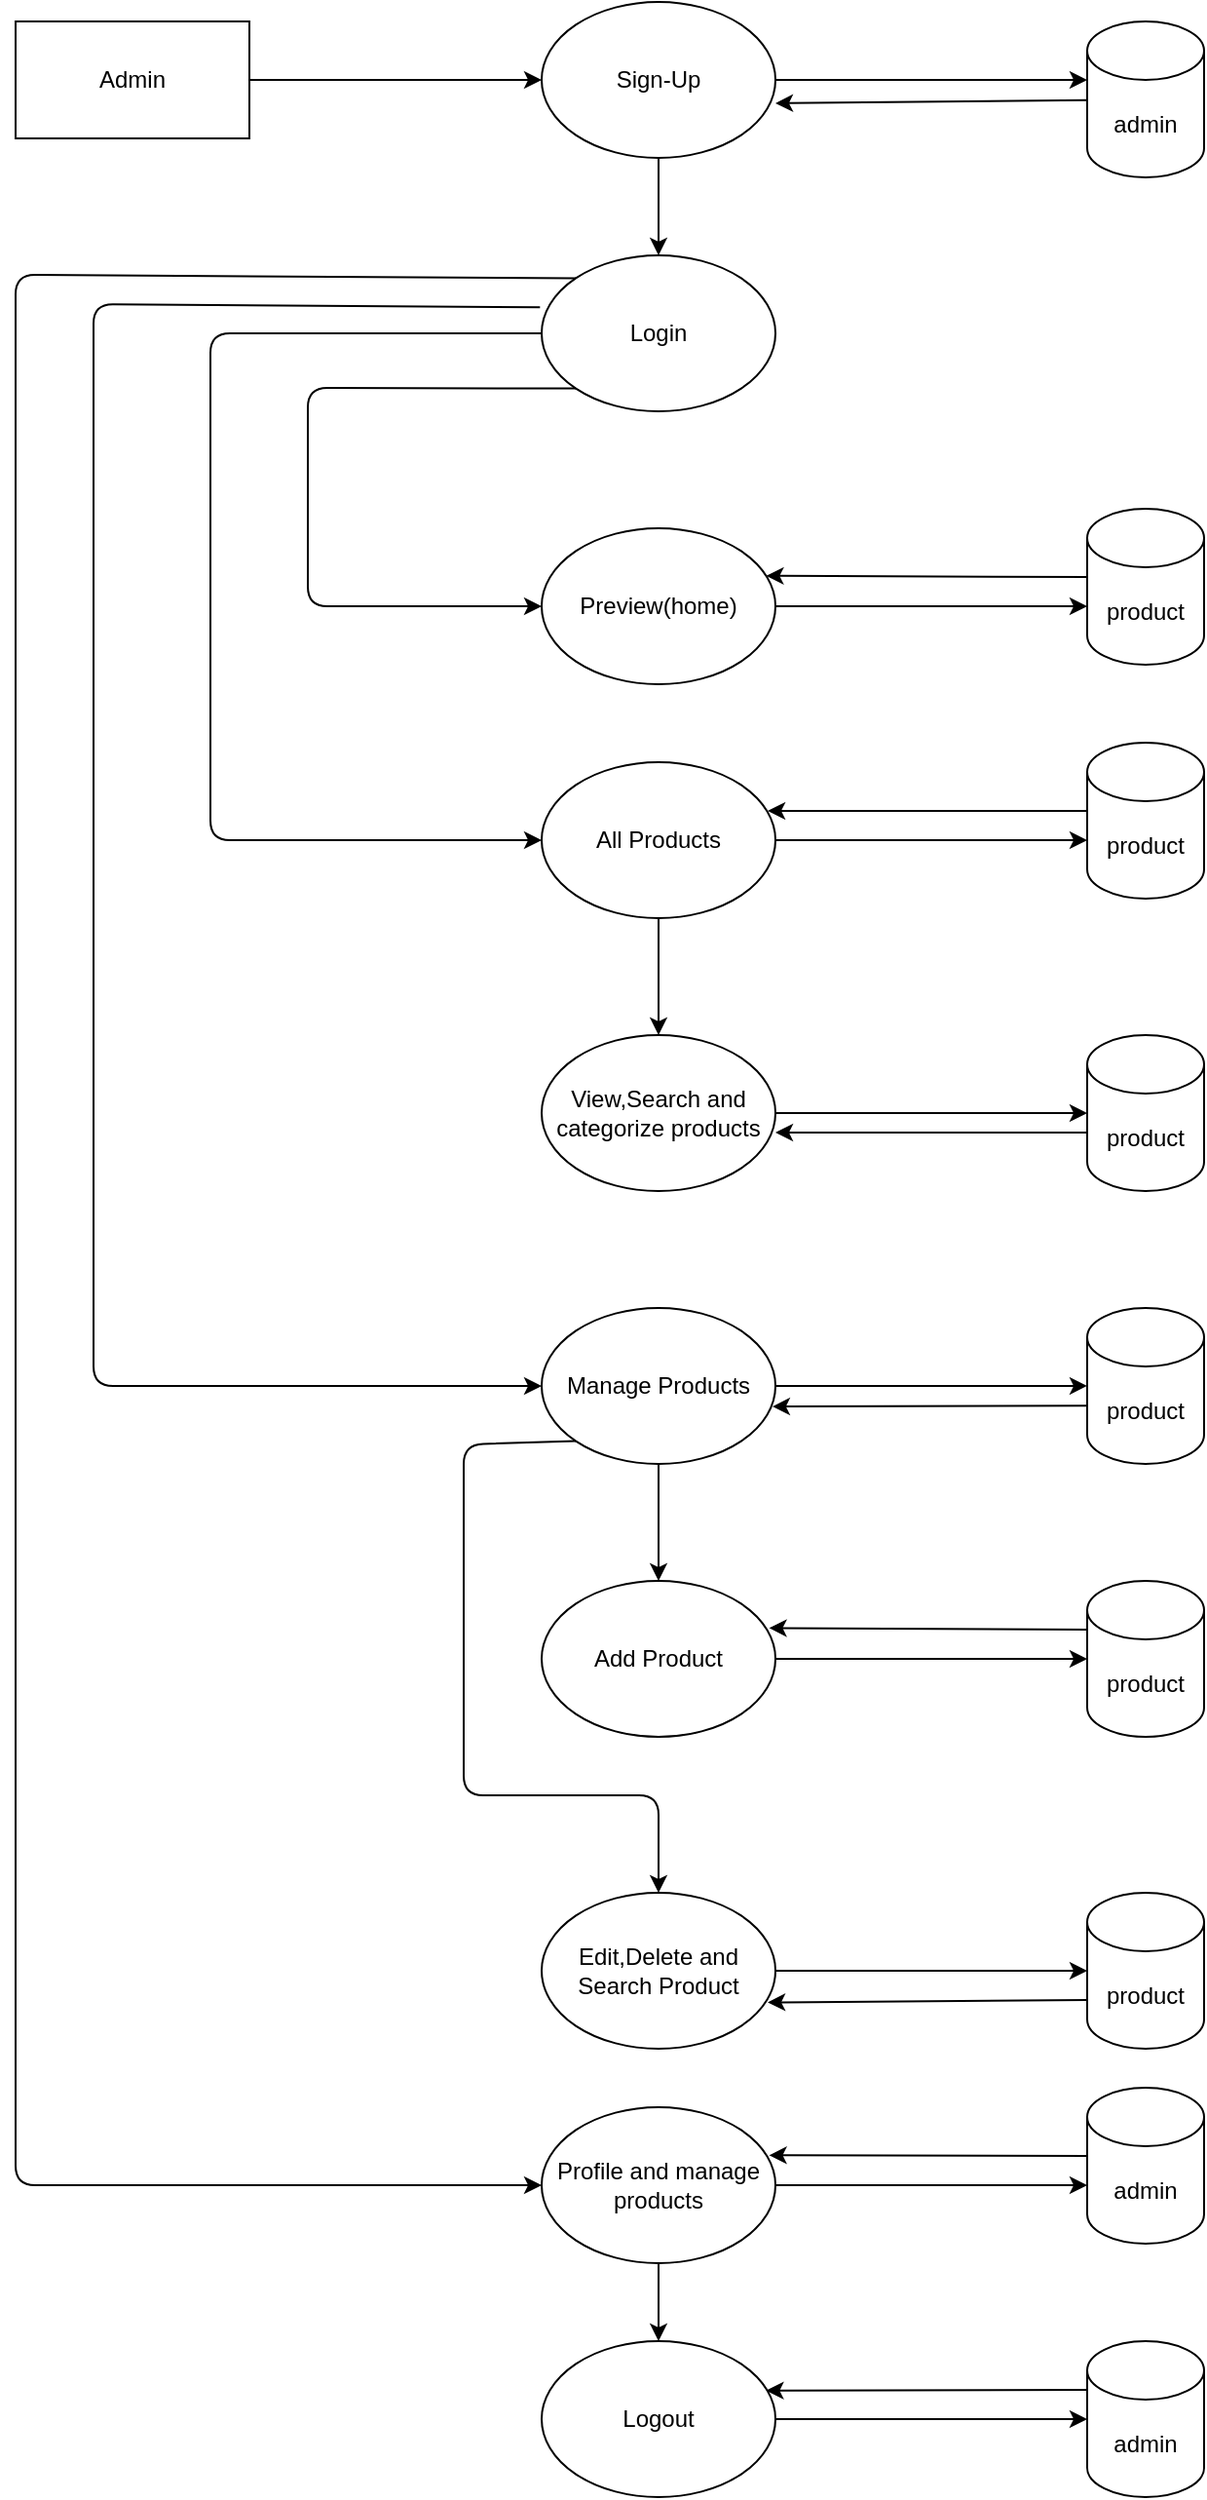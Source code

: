 <mxfile>
    <diagram id="Kxfsartr6Xaz31D4B9rB" name="Page-1">
        <mxGraphModel dx="1216" dy="779" grid="1" gridSize="10" guides="1" tooltips="1" connect="1" arrows="1" fold="1" page="1" pageScale="1" pageWidth="850" pageHeight="1100" math="0" shadow="0">
            <root>
                <mxCell id="0"/>
                <mxCell id="1" parent="0"/>
                <mxCell id="5" style="edgeStyle=none;html=1;entryX=0;entryY=0.5;entryDx=0;entryDy=0;" parent="1" source="2" target="3" edge="1">
                    <mxGeometry relative="1" as="geometry"/>
                </mxCell>
                <mxCell id="2" value="Admin" style="rounded=0;whiteSpace=wrap;html=1;" parent="1" vertex="1">
                    <mxGeometry x="60" y="50" width="120" height="60" as="geometry"/>
                </mxCell>
                <mxCell id="6" style="edgeStyle=none;html=1;entryX=0;entryY=0.5;entryDx=0;entryDy=0;" parent="1" source="3" edge="1">
                    <mxGeometry relative="1" as="geometry">
                        <mxPoint x="610" y="80" as="targetPoint"/>
                    </mxGeometry>
                </mxCell>
                <mxCell id="8" style="edgeStyle=none;html=1;entryX=0.5;entryY=0;entryDx=0;entryDy=0;" parent="1" source="3" target="7" edge="1">
                    <mxGeometry relative="1" as="geometry"/>
                </mxCell>
                <mxCell id="3" value="Sign-Up" style="ellipse;whiteSpace=wrap;html=1;" parent="1" vertex="1">
                    <mxGeometry x="330" y="40" width="120" height="80" as="geometry"/>
                </mxCell>
                <mxCell id="10" style="edgeStyle=none;html=1;entryX=0;entryY=0.5;entryDx=0;entryDy=0;exitX=0;exitY=1;exitDx=0;exitDy=0;" parent="1" source="7" target="9" edge="1">
                    <mxGeometry relative="1" as="geometry">
                        <Array as="points">
                            <mxPoint x="210" y="238"/>
                            <mxPoint x="210" y="350"/>
                        </Array>
                    </mxGeometry>
                </mxCell>
                <mxCell id="14" style="edgeStyle=none;html=1;exitX=0;exitY=0.5;exitDx=0;exitDy=0;entryX=0;entryY=0.5;entryDx=0;entryDy=0;" parent="1" source="7" target="13" edge="1">
                    <mxGeometry relative="1" as="geometry">
                        <Array as="points">
                            <mxPoint x="160" y="210"/>
                            <mxPoint x="160" y="470"/>
                        </Array>
                    </mxGeometry>
                </mxCell>
                <mxCell id="31" style="edgeStyle=none;html=1;exitX=-0.007;exitY=0.333;exitDx=0;exitDy=0;entryX=0;entryY=0.5;entryDx=0;entryDy=0;exitPerimeter=0;" parent="1" source="7" target="32" edge="1">
                    <mxGeometry relative="1" as="geometry">
                        <mxPoint x="330" y="765" as="targetPoint"/>
                        <mxPoint x="347.574" y="196.716" as="sourcePoint"/>
                        <Array as="points">
                            <mxPoint x="100" y="195"/>
                            <mxPoint x="100" y="750"/>
                        </Array>
                    </mxGeometry>
                </mxCell>
                <mxCell id="46" style="edgeStyle=none;html=1;exitX=0;exitY=0;exitDx=0;exitDy=0;entryX=0;entryY=0.5;entryDx=0;entryDy=0;" parent="1" source="7" target="47" edge="1">
                    <mxGeometry relative="1" as="geometry">
                        <mxPoint x="348" y="1210" as="targetPoint"/>
                        <Array as="points">
                            <mxPoint x="60" y="180"/>
                            <mxPoint x="60" y="1160"/>
                        </Array>
                    </mxGeometry>
                </mxCell>
                <mxCell id="7" value="Login" style="ellipse;whiteSpace=wrap;html=1;" parent="1" vertex="1">
                    <mxGeometry x="330" y="170" width="120" height="80" as="geometry"/>
                </mxCell>
                <mxCell id="12" style="edgeStyle=none;html=1;entryX=0;entryY=0.5;entryDx=0;entryDy=0;" parent="1" source="9" edge="1">
                    <mxGeometry relative="1" as="geometry">
                        <mxPoint x="610" y="350" as="targetPoint"/>
                    </mxGeometry>
                </mxCell>
                <mxCell id="9" value="Preview(home)" style="ellipse;whiteSpace=wrap;html=1;" parent="1" vertex="1">
                    <mxGeometry x="330" y="310" width="120" height="80" as="geometry"/>
                </mxCell>
                <mxCell id="15" style="edgeStyle=none;html=1;exitX=0;exitY=0.25;exitDx=0;exitDy=0;entryX=0.96;entryY=0.305;entryDx=0;entryDy=0;entryPerimeter=0;" parent="1" target="9" edge="1">
                    <mxGeometry relative="1" as="geometry">
                        <mxPoint x="610" y="335" as="sourcePoint"/>
                    </mxGeometry>
                </mxCell>
                <mxCell id="23" value="" style="edgeStyle=none;html=1;entryX=0;entryY=0.5;entryDx=0;entryDy=0;" parent="1" source="13" edge="1">
                    <mxGeometry relative="1" as="geometry">
                        <mxPoint x="610" y="470" as="targetPoint"/>
                    </mxGeometry>
                </mxCell>
                <mxCell id="27" style="edgeStyle=none;html=1;exitX=0.5;exitY=1;exitDx=0;exitDy=0;" parent="1" source="13" target="26" edge="1">
                    <mxGeometry relative="1" as="geometry"/>
                </mxCell>
                <mxCell id="13" value="All Products" style="ellipse;whiteSpace=wrap;html=1;" parent="1" vertex="1">
                    <mxGeometry x="330" y="430" width="120" height="80" as="geometry"/>
                </mxCell>
                <mxCell id="25" style="edgeStyle=none;html=1;exitX=0;exitY=0.25;exitDx=0;exitDy=0;entryX=0.967;entryY=0.312;entryDx=0;entryDy=0;entryPerimeter=0;" parent="1" target="13" edge="1">
                    <mxGeometry relative="1" as="geometry">
                        <mxPoint x="610" y="455" as="sourcePoint"/>
                    </mxGeometry>
                </mxCell>
                <mxCell id="28" style="edgeStyle=none;html=1;" parent="1" source="26" edge="1">
                    <mxGeometry relative="1" as="geometry">
                        <mxPoint x="610" y="610" as="targetPoint"/>
                    </mxGeometry>
                </mxCell>
                <mxCell id="26" value="View,Search and categorize products" style="ellipse;whiteSpace=wrap;html=1;" parent="1" vertex="1">
                    <mxGeometry x="330" y="570" width="120" height="80" as="geometry"/>
                </mxCell>
                <mxCell id="30" style="edgeStyle=none;html=1;entryX=1;entryY=0.625;entryDx=0;entryDy=0;entryPerimeter=0;" parent="1" target="26" edge="1">
                    <mxGeometry relative="1" as="geometry">
                        <mxPoint x="610" y="620" as="sourcePoint"/>
                    </mxGeometry>
                </mxCell>
                <mxCell id="33" style="edgeStyle=none;html=1;entryX=0;entryY=0.333;entryDx=0;entryDy=0;entryPerimeter=0;" parent="1" source="32" edge="1">
                    <mxGeometry relative="1" as="geometry">
                        <mxPoint x="610" y="749.98" as="targetPoint"/>
                    </mxGeometry>
                </mxCell>
                <mxCell id="37" style="edgeStyle=none;html=1;entryX=0.5;entryY=0;entryDx=0;entryDy=0;" parent="1" source="32" target="36" edge="1">
                    <mxGeometry relative="1" as="geometry"/>
                </mxCell>
                <mxCell id="41" style="edgeStyle=none;html=1;exitX=0;exitY=1;exitDx=0;exitDy=0;" parent="1" source="32" edge="1">
                    <mxGeometry relative="1" as="geometry">
                        <mxPoint x="390" y="1010" as="targetPoint"/>
                        <Array as="points">
                            <mxPoint x="290" y="780"/>
                            <mxPoint x="290" y="960"/>
                            <mxPoint x="390" y="960"/>
                        </Array>
                    </mxGeometry>
                </mxCell>
                <mxCell id="32" value="Manage Products" style="ellipse;whiteSpace=wrap;html=1;" parent="1" vertex="1">
                    <mxGeometry x="330" y="710" width="120" height="80" as="geometry"/>
                </mxCell>
                <mxCell id="35" style="edgeStyle=none;html=1;entryX=0.987;entryY=0.632;entryDx=0;entryDy=0;entryPerimeter=0;" parent="1" target="32" edge="1">
                    <mxGeometry relative="1" as="geometry">
                        <mxPoint x="610" y="760.152" as="sourcePoint"/>
                    </mxGeometry>
                </mxCell>
                <mxCell id="39" style="edgeStyle=none;html=1;" parent="1" source="36" edge="1">
                    <mxGeometry relative="1" as="geometry">
                        <mxPoint x="610" y="890" as="targetPoint"/>
                    </mxGeometry>
                </mxCell>
                <mxCell id="36" value="Add Product" style="ellipse;whiteSpace=wrap;html=1;" parent="1" vertex="1">
                    <mxGeometry x="330" y="850" width="120" height="80" as="geometry"/>
                </mxCell>
                <mxCell id="40" style="edgeStyle=none;html=1;exitX=0;exitY=0.25;exitDx=0;exitDy=0;entryX=0.973;entryY=0.302;entryDx=0;entryDy=0;entryPerimeter=0;" parent="1" target="36" edge="1">
                    <mxGeometry relative="1" as="geometry">
                        <mxPoint x="610" y="875" as="sourcePoint"/>
                    </mxGeometry>
                </mxCell>
                <mxCell id="43" style="edgeStyle=none;html=1;" parent="1" source="42" edge="1">
                    <mxGeometry relative="1" as="geometry">
                        <mxPoint x="610" y="1050" as="targetPoint"/>
                    </mxGeometry>
                </mxCell>
                <mxCell id="42" value="Edit,Delete and Search Product" style="ellipse;whiteSpace=wrap;html=1;" parent="1" vertex="1">
                    <mxGeometry x="330" y="1010" width="120" height="80" as="geometry"/>
                </mxCell>
                <mxCell id="45" style="edgeStyle=none;html=1;exitX=0;exitY=0.75;exitDx=0;exitDy=0;entryX=0.967;entryY=0.703;entryDx=0;entryDy=0;entryPerimeter=0;" parent="1" target="42" edge="1">
                    <mxGeometry relative="1" as="geometry">
                        <mxPoint x="610" y="1065" as="sourcePoint"/>
                    </mxGeometry>
                </mxCell>
                <mxCell id="49" style="edgeStyle=none;html=1;entryX=0;entryY=0.5;entryDx=0;entryDy=0;" parent="1" source="47" edge="1">
                    <mxGeometry relative="1" as="geometry">
                        <mxPoint x="610" y="1160" as="targetPoint"/>
                    </mxGeometry>
                </mxCell>
                <mxCell id="52" value="" style="edgeStyle=none;html=1;" parent="1" source="47" target="51" edge="1">
                    <mxGeometry relative="1" as="geometry"/>
                </mxCell>
                <mxCell id="47" value="Profile and manage products" style="ellipse;whiteSpace=wrap;html=1;" parent="1" vertex="1">
                    <mxGeometry x="330" y="1120" width="120" height="80" as="geometry"/>
                </mxCell>
                <mxCell id="50" style="edgeStyle=none;html=1;exitX=0;exitY=0.25;exitDx=0;exitDy=0;entryX=0.973;entryY=0.308;entryDx=0;entryDy=0;entryPerimeter=0;" parent="1" target="47" edge="1">
                    <mxGeometry relative="1" as="geometry">
                        <mxPoint x="610" y="1145" as="sourcePoint"/>
                    </mxGeometry>
                </mxCell>
                <mxCell id="53" style="edgeStyle=none;html=1;" parent="1" source="51" edge="1">
                    <mxGeometry relative="1" as="geometry">
                        <mxPoint x="610" y="1280" as="targetPoint"/>
                    </mxGeometry>
                </mxCell>
                <mxCell id="51" value="Logout" style="ellipse;whiteSpace=wrap;html=1;" parent="1" vertex="1">
                    <mxGeometry x="330" y="1240" width="120" height="80" as="geometry"/>
                </mxCell>
                <mxCell id="55" style="edgeStyle=none;html=1;exitX=0;exitY=0.25;exitDx=0;exitDy=0;entryX=0.96;entryY=0.317;entryDx=0;entryDy=0;entryPerimeter=0;" parent="1" target="51" edge="1">
                    <mxGeometry relative="1" as="geometry">
                        <mxPoint x="610" y="1265" as="sourcePoint"/>
                    </mxGeometry>
                </mxCell>
                <mxCell id="57" style="edgeStyle=none;html=1;entryX=1;entryY=0.65;entryDx=0;entryDy=0;entryPerimeter=0;" edge="1" parent="1" source="56" target="3">
                    <mxGeometry relative="1" as="geometry"/>
                </mxCell>
                <mxCell id="56" value="admin" style="shape=cylinder3;whiteSpace=wrap;html=1;boundedLbl=1;backgroundOutline=1;size=15;" vertex="1" parent="1">
                    <mxGeometry x="610" y="50" width="60" height="80" as="geometry"/>
                </mxCell>
                <mxCell id="58" value="product" style="shape=cylinder3;whiteSpace=wrap;html=1;boundedLbl=1;backgroundOutline=1;size=15;" vertex="1" parent="1">
                    <mxGeometry x="610" y="300" width="60" height="80" as="geometry"/>
                </mxCell>
                <mxCell id="59" value="product" style="shape=cylinder3;whiteSpace=wrap;html=1;boundedLbl=1;backgroundOutline=1;size=15;" vertex="1" parent="1">
                    <mxGeometry x="610" y="420" width="60" height="80" as="geometry"/>
                </mxCell>
                <mxCell id="60" value="product" style="shape=cylinder3;whiteSpace=wrap;html=1;boundedLbl=1;backgroundOutline=1;size=15;" vertex="1" parent="1">
                    <mxGeometry x="610" y="570" width="60" height="80" as="geometry"/>
                </mxCell>
                <mxCell id="61" value="product" style="shape=cylinder3;whiteSpace=wrap;html=1;boundedLbl=1;backgroundOutline=1;size=15;" vertex="1" parent="1">
                    <mxGeometry x="610" y="710" width="60" height="80" as="geometry"/>
                </mxCell>
                <mxCell id="62" value="product" style="shape=cylinder3;whiteSpace=wrap;html=1;boundedLbl=1;backgroundOutline=1;size=15;" vertex="1" parent="1">
                    <mxGeometry x="610" y="850" width="60" height="80" as="geometry"/>
                </mxCell>
                <mxCell id="63" value="product" style="shape=cylinder3;whiteSpace=wrap;html=1;boundedLbl=1;backgroundOutline=1;size=15;" vertex="1" parent="1">
                    <mxGeometry x="610" y="1010" width="60" height="80" as="geometry"/>
                </mxCell>
                <mxCell id="64" value="admin" style="shape=cylinder3;whiteSpace=wrap;html=1;boundedLbl=1;backgroundOutline=1;size=15;" vertex="1" parent="1">
                    <mxGeometry x="610" y="1110" width="60" height="80" as="geometry"/>
                </mxCell>
                <mxCell id="65" value="admin" style="shape=cylinder3;whiteSpace=wrap;html=1;boundedLbl=1;backgroundOutline=1;size=15;" vertex="1" parent="1">
                    <mxGeometry x="610" y="1240" width="60" height="80" as="geometry"/>
                </mxCell>
            </root>
        </mxGraphModel>
    </diagram>
</mxfile>
